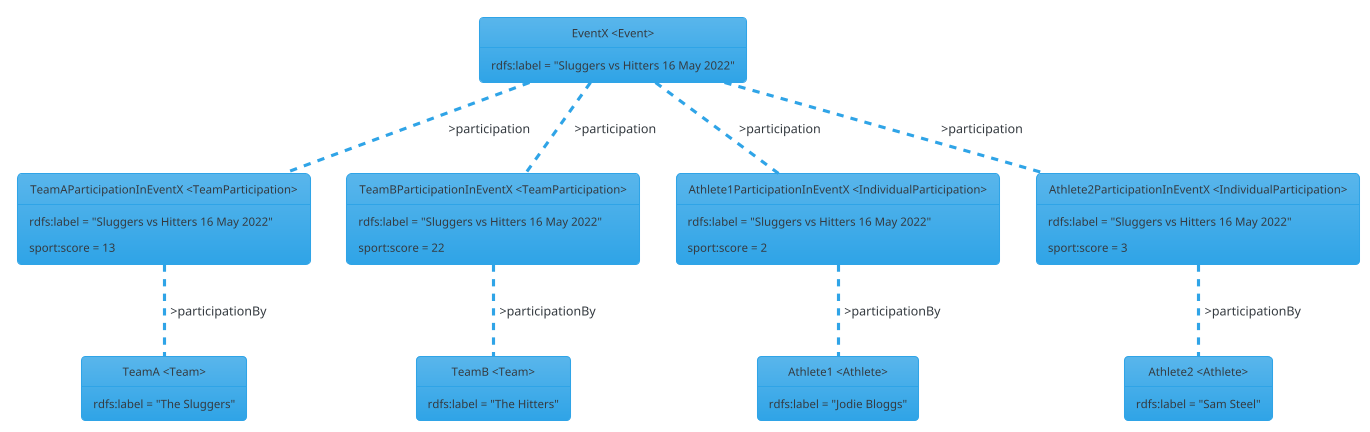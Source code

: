 @startuml
' !theme cerulean-outline
!theme cerulean

object "Athlete1 <Athlete>" as Athlete1 {
  rdfs:label = "Jodie Bloggs"
}

object "Athlete2 <Athlete>" as Athlete2 {
  rdfs:label = "Sam Steel"
}

object "TeamA <Team>" as TeamA {
  rdfs:label = "The Sluggers"
}

object "TeamB <Team>" as TeamB {
  rdfs:label = "The Hitters"
}

object "EventX <Event>" as EventX {
  rdfs:label = "Sluggers vs Hitters 16 May 2022"
}

object "TeamAParticipationInEventX <TeamParticipation>" as TeamAParticipationInEventX {
  rdfs:label = "Sluggers vs Hitters 16 May 2022"
  sport:score = 13
}

object "TeamBParticipationInEventX <TeamParticipation>" as TeamBParticipationInEventX {
  rdfs:label = "Sluggers vs Hitters 16 May 2022"
  sport:score = 22
}

object "Athlete1ParticipationInEventX <IndividualParticipation>" as Athlete1ParticipationInEventX {
  rdfs:label = "Sluggers vs Hitters 16 May 2022"
  sport:score = 2
}

object "Athlete2ParticipationInEventX <IndividualParticipation>" as Athlete2ParticipationInEventX {
  rdfs:label = "Sluggers vs Hitters 16 May 2022"
  sport:score = 3
}

EventX .. TeamAParticipationInEventX : >participation
TeamAParticipationInEventX .. TeamA : >participationBy
EventX .. TeamBParticipationInEventX : >participation
TeamBParticipationInEventX .. TeamB : >participationBy
EventX .. Athlete1ParticipationInEventX : >participation
Athlete1ParticipationInEventX .. Athlete1 : >participationBy
EventX .. Athlete2ParticipationInEventX : >participation
Athlete2ParticipationInEventX .. Athlete2 : >participationBy
@enduml
